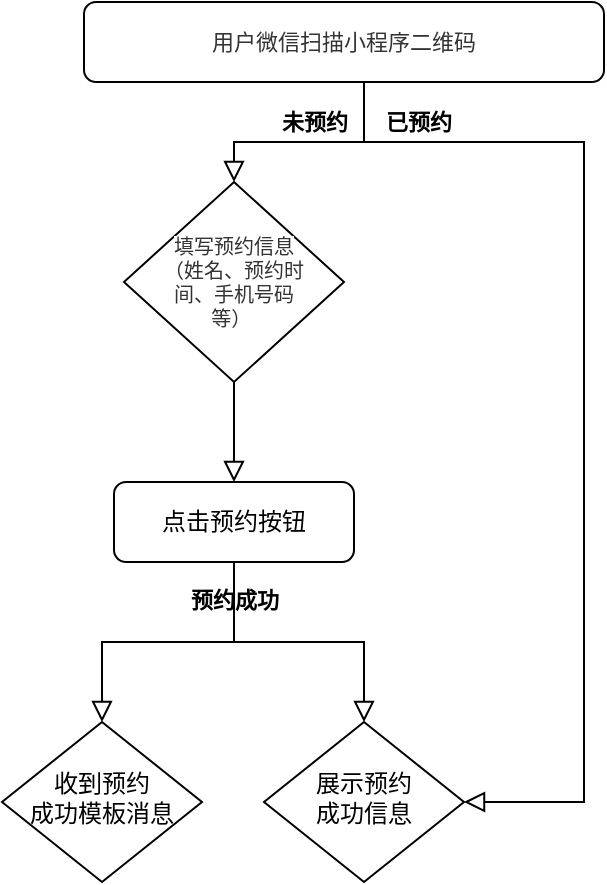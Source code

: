 <mxfile version="14.0.1" type="github">
  <diagram id="C5RBs43oDa-KdzZeNtuy" name="Page-1">
    <mxGraphModel dx="979" dy="663" grid="1" gridSize="10" guides="1" tooltips="1" connect="1" arrows="1" fold="1" page="1" pageScale="1" pageWidth="827" pageHeight="1169" math="0" shadow="0">
      <root>
        <mxCell id="WIyWlLk6GJQsqaUBKTNV-0" />
        <mxCell id="WIyWlLk6GJQsqaUBKTNV-1" parent="WIyWlLk6GJQsqaUBKTNV-0" />
        <mxCell id="WIyWlLk6GJQsqaUBKTNV-3" value="&lt;span style=&quot;color: rgb(51, 51, 51); font-size: 11px; background-color: rgb(255, 255, 255);&quot;&gt;用户微信扫描小程序二维码&lt;/span&gt;" style="rounded=1;whiteSpace=wrap;html=1;fontSize=11;glass=0;strokeWidth=1;shadow=0;" parent="WIyWlLk6GJQsqaUBKTNV-1" vertex="1">
          <mxGeometry x="150" y="80" width="260" height="40" as="geometry" />
        </mxCell>
        <mxCell id="WIyWlLk6GJQsqaUBKTNV-4" value="" style="rounded=0;html=1;jettySize=auto;orthogonalLoop=1;fontSize=11;endArrow=block;endFill=0;endSize=8;strokeWidth=1;shadow=0;labelBackgroundColor=none;edgeStyle=orthogonalEdgeStyle;fontStyle=1;entryX=0.5;entryY=0;entryDx=0;entryDy=0;" parent="WIyWlLk6GJQsqaUBKTNV-1" source="WIyWlLk6GJQsqaUBKTNV-6" target="WIyWlLk6GJQsqaUBKTNV-7" edge="1">
          <mxGeometry relative="1" as="geometry">
            <mxPoint as="offset" />
            <mxPoint x="225" y="310" as="targetPoint" />
          </mxGeometry>
        </mxCell>
        <object label="未预约" id="WIyWlLk6GJQsqaUBKTNV-5">
          <mxCell style="edgeStyle=orthogonalEdgeStyle;rounded=0;html=1;jettySize=auto;orthogonalLoop=1;fontSize=11;endArrow=block;endFill=0;endSize=8;strokeWidth=1;shadow=0;labelBackgroundColor=none;exitX=0.5;exitY=1;exitDx=0;exitDy=0;entryX=0.5;entryY=0;entryDx=0;entryDy=0;fontStyle=1" parent="WIyWlLk6GJQsqaUBKTNV-1" source="WIyWlLk6GJQsqaUBKTNV-3" target="WIyWlLk6GJQsqaUBKTNV-6" edge="1">
            <mxGeometry x="0.037" y="-10" relative="1" as="geometry">
              <mxPoint as="offset" />
              <Array as="points">
                <mxPoint x="290" y="120" />
                <mxPoint x="290" y="150" />
                <mxPoint x="225" y="150" />
              </Array>
            </mxGeometry>
          </mxCell>
        </object>
        <mxCell id="WIyWlLk6GJQsqaUBKTNV-6" value="&lt;span style=&quot;color: rgb(51 , 51 , 51) ; background-color: rgb(255 , 255 , 255) ; font-size: 10px&quot;&gt;填写预约信息&lt;br&gt;（姓名、预约时间、手机号码等）&amp;nbsp;&lt;/span&gt;" style="rhombus;whiteSpace=wrap;html=1;shadow=0;fontFamily=Helvetica;fontSize=10;align=center;strokeWidth=1;spacing=10;spacingTop=10;spacingLeft=10;spacingBottom=10;spacingRight=10;" parent="WIyWlLk6GJQsqaUBKTNV-1" vertex="1">
          <mxGeometry x="170" y="170" width="110" height="100" as="geometry" />
        </mxCell>
        <mxCell id="WIyWlLk6GJQsqaUBKTNV-7" value="点击预约按钮" style="rounded=1;whiteSpace=wrap;html=1;fontSize=12;glass=0;strokeWidth=1;shadow=0;" parent="WIyWlLk6GJQsqaUBKTNV-1" vertex="1">
          <mxGeometry x="165" y="320" width="120" height="40" as="geometry" />
        </mxCell>
        <object label="" id="moW7MfI9QaKfDxdkwFT4-2">
          <mxCell style="edgeStyle=orthogonalEdgeStyle;rounded=0;html=1;jettySize=auto;orthogonalLoop=1;fontSize=11;endArrow=block;endFill=0;endSize=8;strokeWidth=1;shadow=0;labelBackgroundColor=none;fontStyle=1;exitX=0.5;exitY=1;exitDx=0;exitDy=0;entryX=0.5;entryY=0;entryDx=0;entryDy=0;" edge="1" parent="WIyWlLk6GJQsqaUBKTNV-1" source="WIyWlLk6GJQsqaUBKTNV-7" target="moW7MfI9QaKfDxdkwFT4-7">
            <mxGeometry x="0.035" y="20" relative="1" as="geometry">
              <mxPoint as="offset" />
              <mxPoint x="270" y="400" as="sourcePoint" />
              <mxPoint x="290" y="440" as="targetPoint" />
            </mxGeometry>
          </mxCell>
        </object>
        <object label="已预约" id="moW7MfI9QaKfDxdkwFT4-5">
          <mxCell style="edgeStyle=orthogonalEdgeStyle;rounded=0;html=1;jettySize=auto;orthogonalLoop=1;fontSize=11;endArrow=block;endFill=0;endSize=8;strokeWidth=1;shadow=0;labelBackgroundColor=none;exitX=0.5;exitY=1;exitDx=0;exitDy=0;fontStyle=1;entryX=1;entryY=0.5;entryDx=0;entryDy=0;" edge="1" parent="WIyWlLk6GJQsqaUBKTNV-1" source="WIyWlLk6GJQsqaUBKTNV-3" target="moW7MfI9QaKfDxdkwFT4-7">
            <mxGeometry x="-0.754" y="10" relative="1" as="geometry">
              <mxPoint as="offset" />
              <mxPoint x="425" y="180" as="sourcePoint" />
              <mxPoint x="380" y="630" as="targetPoint" />
              <Array as="points">
                <mxPoint x="290" y="120" />
                <mxPoint x="290" y="150" />
                <mxPoint x="400" y="150" />
                <mxPoint x="400" y="480" />
              </Array>
            </mxGeometry>
          </mxCell>
        </object>
        <mxCell id="moW7MfI9QaKfDxdkwFT4-6" value="收到预约&lt;br&gt;成功模板消息" style="rhombus;whiteSpace=wrap;html=1;shadow=0;fontFamily=Helvetica;fontSize=12;align=center;strokeWidth=1;spacing=6;spacingTop=-4;" vertex="1" parent="WIyWlLk6GJQsqaUBKTNV-1">
          <mxGeometry x="109" y="440" width="100" height="80" as="geometry" />
        </mxCell>
        <mxCell id="moW7MfI9QaKfDxdkwFT4-7" value="展示预约&lt;br&gt;成功信息" style="rhombus;whiteSpace=wrap;html=1;shadow=0;fontFamily=Helvetica;fontSize=12;align=center;strokeWidth=1;spacing=6;spacingTop=-4;" vertex="1" parent="WIyWlLk6GJQsqaUBKTNV-1">
          <mxGeometry x="240" y="440" width="100" height="80" as="geometry" />
        </mxCell>
        <object label="预约成功" id="moW7MfI9QaKfDxdkwFT4-11">
          <mxCell style="edgeStyle=orthogonalEdgeStyle;rounded=0;html=1;jettySize=auto;orthogonalLoop=1;fontSize=11;endArrow=block;endFill=0;endSize=8;strokeWidth=1;shadow=0;labelBackgroundColor=none;fontStyle=1;entryX=0.5;entryY=0;entryDx=0;entryDy=0;exitX=0.5;exitY=1;exitDx=0;exitDy=0;" edge="1" parent="WIyWlLk6GJQsqaUBKTNV-1" source="WIyWlLk6GJQsqaUBKTNV-7" target="moW7MfI9QaKfDxdkwFT4-6">
            <mxGeometry x="-0.742" relative="1" as="geometry">
              <mxPoint as="offset" />
              <mxPoint x="235" y="380" as="sourcePoint" />
              <mxPoint x="300" y="450" as="targetPoint" />
            </mxGeometry>
          </mxCell>
        </object>
      </root>
    </mxGraphModel>
  </diagram>
</mxfile>
